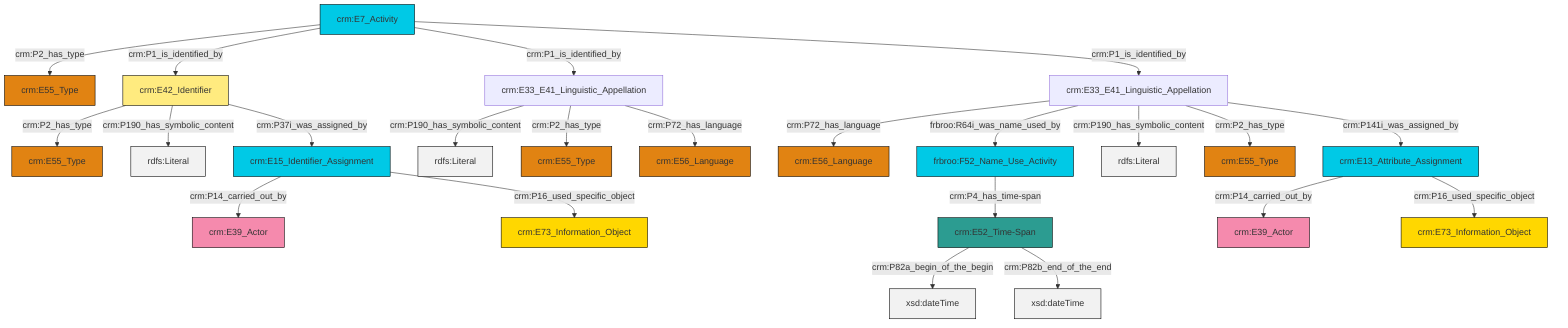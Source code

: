 graph TD
classDef Literal fill:#f2f2f2,stroke:#000000;
classDef CRM_Entity fill:#FFFFFF,stroke:#000000;
classDef Temporal_Entity fill:#00C9E6, stroke:#000000;
classDef Type fill:#E18312, stroke:#000000;
classDef Time-Span fill:#2C9C91, stroke:#000000;
classDef Appellation fill:#FFEB7F, stroke:#000000;
classDef Place fill:#008836, stroke:#000000;
classDef Persistent_Item fill:#B266B2, stroke:#000000;
classDef Conceptual_Object fill:#FFD700, stroke:#000000;
classDef Physical_Thing fill:#D2B48C, stroke:#000000;
classDef Actor fill:#f58aad, stroke:#000000;
classDef PC_Classes fill:#4ce600, stroke:#000000;
classDef Multi fill:#cccccc,stroke:#000000;

8["crm:E33_E41_Linguistic_Appellation"]:::Default -->|crm:P72_has_language| 6["crm:E56_Language"]:::Type
8["crm:E33_E41_Linguistic_Appellation"]:::Default -->|frbroo:R64i_was_name_used_by| 9["frbroo:F52_Name_Use_Activity"]:::Temporal_Entity
13["crm:E42_Identifier"]:::Appellation -->|crm:P2_has_type| 14["crm:E55_Type"]:::Type
8["crm:E33_E41_Linguistic_Appellation"]:::Default -->|crm:P190_has_symbolic_content| 15[rdfs:Literal]:::Literal
20["crm:E15_Identifier_Assignment"]:::Temporal_Entity -->|crm:P14_carried_out_by| 18["crm:E39_Actor"]:::Actor
20["crm:E15_Identifier_Assignment"]:::Temporal_Entity -->|crm:P16_used_specific_object| 4["crm:E73_Information_Object"]:::Conceptual_Object
29["crm:E52_Time-Span"]:::Time-Span -->|crm:P82a_begin_of_the_begin| 31[xsd:dateTime]:::Literal
8["crm:E33_E41_Linguistic_Appellation"]:::Default -->|crm:P2_has_type| 11["crm:E55_Type"]:::Type
24["crm:E7_Activity"]:::Temporal_Entity -->|crm:P2_has_type| 0["crm:E55_Type"]:::Type
32["crm:E33_E41_Linguistic_Appellation"]:::Default -->|crm:P190_has_symbolic_content| 34[rdfs:Literal]:::Literal
32["crm:E33_E41_Linguistic_Appellation"]:::Default -->|crm:P2_has_type| 16["crm:E55_Type"]:::Type
13["crm:E42_Identifier"]:::Appellation -->|crm:P190_has_symbolic_content| 35[rdfs:Literal]:::Literal
32["crm:E33_E41_Linguistic_Appellation"]:::Default -->|crm:P72_has_language| 2["crm:E56_Language"]:::Type
36["crm:E13_Attribute_Assignment"]:::Temporal_Entity -->|crm:P14_carried_out_by| 27["crm:E39_Actor"]:::Actor
24["crm:E7_Activity"]:::Temporal_Entity -->|crm:P1_is_identified_by| 13["crm:E42_Identifier"]:::Appellation
36["crm:E13_Attribute_Assignment"]:::Temporal_Entity -->|crm:P16_used_specific_object| 21["crm:E73_Information_Object"]:::Conceptual_Object
24["crm:E7_Activity"]:::Temporal_Entity -->|crm:P1_is_identified_by| 32["crm:E33_E41_Linguistic_Appellation"]:::Default
8["crm:E33_E41_Linguistic_Appellation"]:::Default -->|crm:P141i_was_assigned_by| 36["crm:E13_Attribute_Assignment"]:::Temporal_Entity
13["crm:E42_Identifier"]:::Appellation -->|crm:P37i_was_assigned_by| 20["crm:E15_Identifier_Assignment"]:::Temporal_Entity
29["crm:E52_Time-Span"]:::Time-Span -->|crm:P82b_end_of_the_end| 39[xsd:dateTime]:::Literal
9["frbroo:F52_Name_Use_Activity"]:::Temporal_Entity -->|crm:P4_has_time-span| 29["crm:E52_Time-Span"]:::Time-Span
24["crm:E7_Activity"]:::Temporal_Entity -->|crm:P1_is_identified_by| 8["crm:E33_E41_Linguistic_Appellation"]:::Default